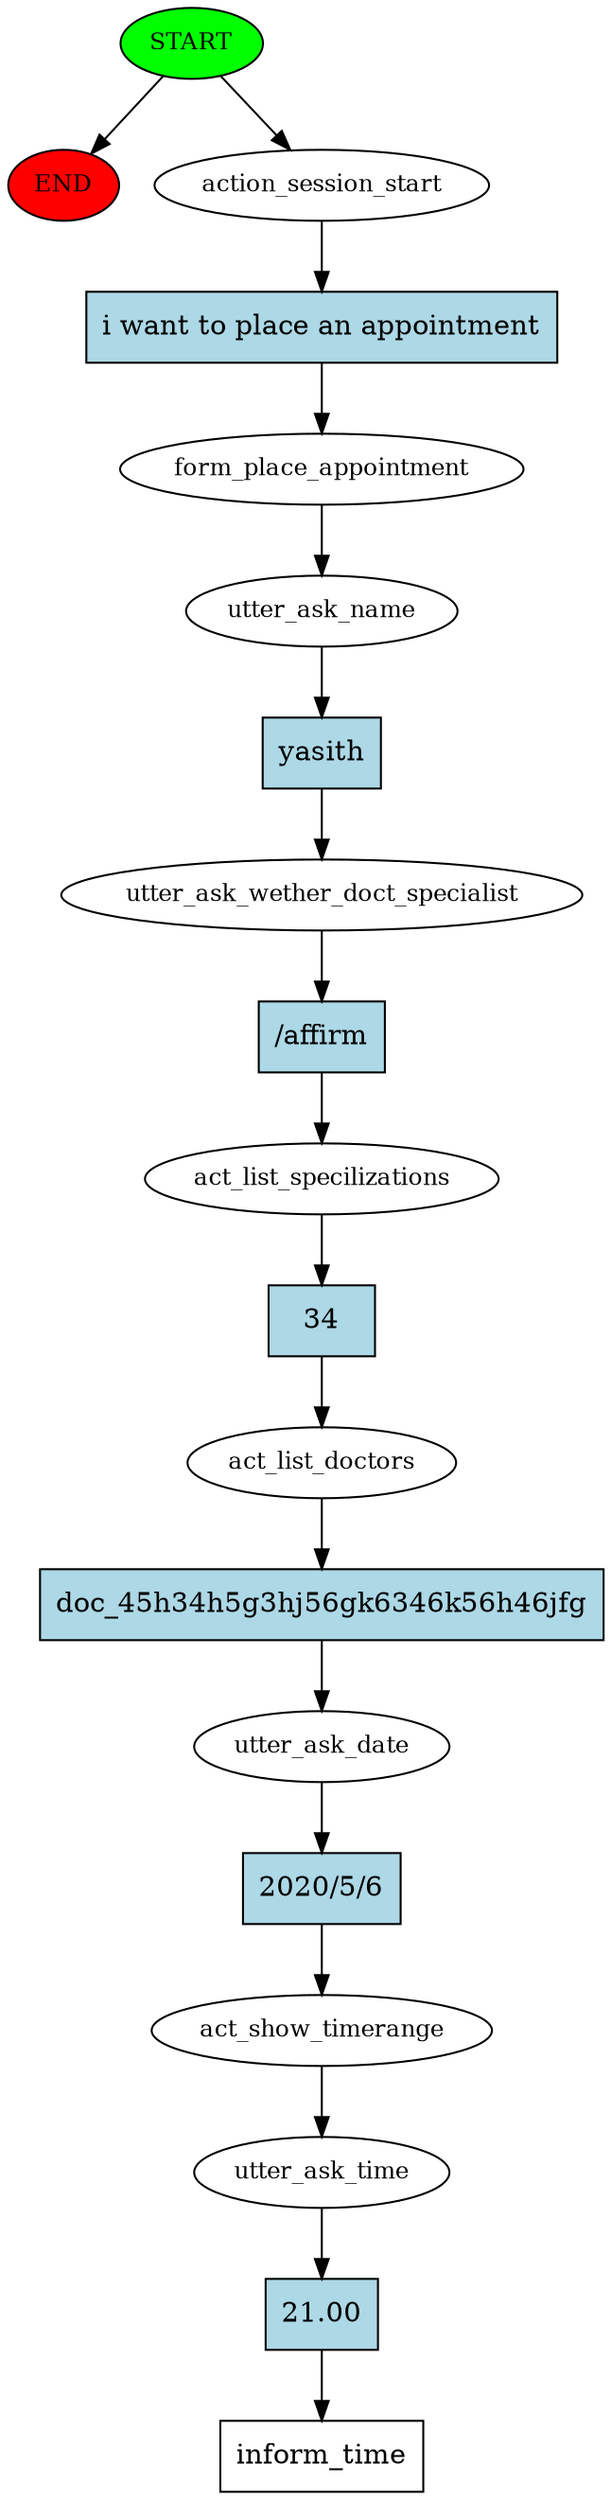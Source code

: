 digraph  {
0 [class="start active", fillcolor=green, fontsize=12, label=START, style=filled];
"-1" [class=end, fillcolor=red, fontsize=12, label=END, style=filled];
1 [class=active, fontsize=12, label=action_session_start];
2 [class=active, fontsize=12, label=form_place_appointment];
3 [class=active, fontsize=12, label=utter_ask_name];
4 [class=active, fontsize=12, label=utter_ask_wether_doct_specialist];
5 [class=active, fontsize=12, label=act_list_specilizations];
6 [class=active, fontsize=12, label=act_list_doctors];
7 [class=active, fontsize=12, label=utter_ask_date];
8 [class=active, fontsize=12, label=act_show_timerange];
9 [class=active, fontsize=12, label=utter_ask_time];
10 [class="intent dashed active", label=inform_time, shape=rect];
11 [class="intent active", fillcolor=lightblue, label="i want to place an appointment", shape=rect, style=filled];
12 [class="intent active", fillcolor=lightblue, label=yasith, shape=rect, style=filled];
13 [class="intent active", fillcolor=lightblue, label="/affirm", shape=rect, style=filled];
14 [class="intent active", fillcolor=lightblue, label=34, shape=rect, style=filled];
15 [class="intent active", fillcolor=lightblue, label=doc_45h34h5g3hj56gk6346k56h46jfg, shape=rect, style=filled];
16 [class="intent active", fillcolor=lightblue, label="2020/5/6", shape=rect, style=filled];
17 [class="intent active", fillcolor=lightblue, label="21.00", shape=rect, style=filled];
0 -> "-1"  [class="", key=NONE, label=""];
0 -> 1  [class=active, key=NONE, label=""];
1 -> 11  [class=active, key=0];
2 -> 3  [class=active, key=NONE, label=""];
3 -> 12  [class=active, key=0];
4 -> 13  [class=active, key=0];
5 -> 14  [class=active, key=0];
6 -> 15  [class=active, key=0];
7 -> 16  [class=active, key=0];
8 -> 9  [class=active, key=NONE, label=""];
9 -> 17  [class=active, key=0];
11 -> 2  [class=active, key=0];
12 -> 4  [class=active, key=0];
13 -> 5  [class=active, key=0];
14 -> 6  [class=active, key=0];
15 -> 7  [class=active, key=0];
16 -> 8  [class=active, key=0];
17 -> 10  [class=active, key=0];
}
